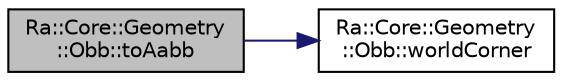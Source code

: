 digraph "Ra::Core::Geometry::Obb::toAabb"
{
 // INTERACTIVE_SVG=YES
 // LATEX_PDF_SIZE
  edge [fontname="Helvetica",fontsize="10",labelfontname="Helvetica",labelfontsize="10"];
  node [fontname="Helvetica",fontsize="10",shape=record];
  rankdir="LR";
  Node1 [label="Ra::Core::Geometry\l::Obb::toAabb",height=0.2,width=0.4,color="black", fillcolor="grey75", style="filled", fontcolor="black",tooltip="Return the AABB enclosing this."];
  Node1 -> Node2 [color="midnightblue",fontsize="10",style="solid",fontname="Helvetica"];
  Node2 [label="Ra::Core::Geometry\l::Obb::worldCorner",height=0.2,width=0.4,color="black", fillcolor="white", style="filled",URL="$classRa_1_1Core_1_1Geometry_1_1Obb.html#ab13e256ec8828e01fc8204a163e80fbb",tooltip="Returns the position of the ith corner of the OBB ( world space )"];
}

